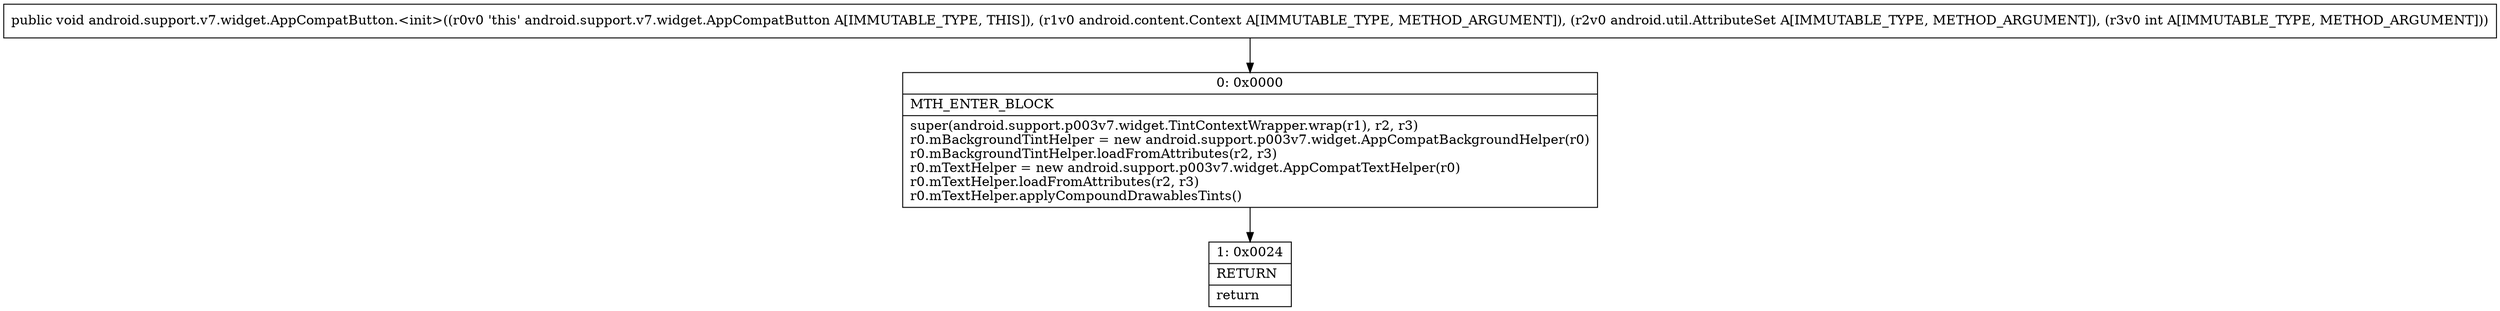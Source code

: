 digraph "CFG forandroid.support.v7.widget.AppCompatButton.\<init\>(Landroid\/content\/Context;Landroid\/util\/AttributeSet;I)V" {
Node_0 [shape=record,label="{0\:\ 0x0000|MTH_ENTER_BLOCK\l|super(android.support.p003v7.widget.TintContextWrapper.wrap(r1), r2, r3)\lr0.mBackgroundTintHelper = new android.support.p003v7.widget.AppCompatBackgroundHelper(r0)\lr0.mBackgroundTintHelper.loadFromAttributes(r2, r3)\lr0.mTextHelper = new android.support.p003v7.widget.AppCompatTextHelper(r0)\lr0.mTextHelper.loadFromAttributes(r2, r3)\lr0.mTextHelper.applyCompoundDrawablesTints()\l}"];
Node_1 [shape=record,label="{1\:\ 0x0024|RETURN\l|return\l}"];
MethodNode[shape=record,label="{public void android.support.v7.widget.AppCompatButton.\<init\>((r0v0 'this' android.support.v7.widget.AppCompatButton A[IMMUTABLE_TYPE, THIS]), (r1v0 android.content.Context A[IMMUTABLE_TYPE, METHOD_ARGUMENT]), (r2v0 android.util.AttributeSet A[IMMUTABLE_TYPE, METHOD_ARGUMENT]), (r3v0 int A[IMMUTABLE_TYPE, METHOD_ARGUMENT])) }"];
MethodNode -> Node_0;
Node_0 -> Node_1;
}

